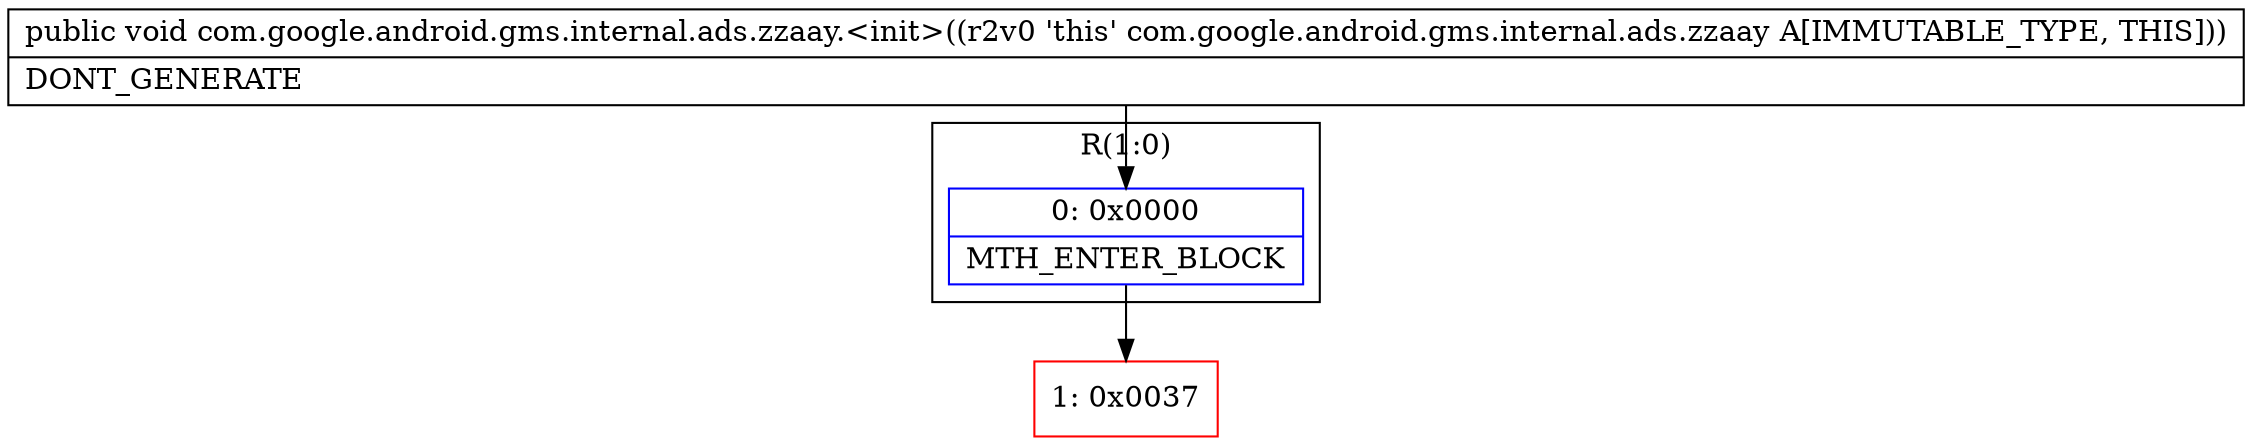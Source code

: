 digraph "CFG forcom.google.android.gms.internal.ads.zzaay.\<init\>()V" {
subgraph cluster_Region_1785235918 {
label = "R(1:0)";
node [shape=record,color=blue];
Node_0 [shape=record,label="{0\:\ 0x0000|MTH_ENTER_BLOCK\l}"];
}
Node_1 [shape=record,color=red,label="{1\:\ 0x0037}"];
MethodNode[shape=record,label="{public void com.google.android.gms.internal.ads.zzaay.\<init\>((r2v0 'this' com.google.android.gms.internal.ads.zzaay A[IMMUTABLE_TYPE, THIS]))  | DONT_GENERATE\l}"];
MethodNode -> Node_0;
Node_0 -> Node_1;
}

